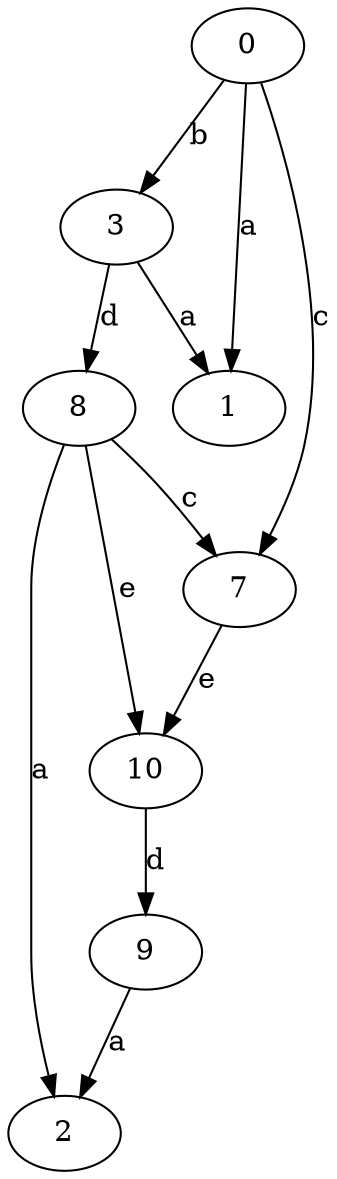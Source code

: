 strict digraph  {
1;
2;
3;
0;
7;
8;
9;
10;
3 -> 1  [label=a];
3 -> 8  [label=d];
0 -> 1  [label=a];
0 -> 3  [label=b];
0 -> 7  [label=c];
7 -> 10  [label=e];
8 -> 2  [label=a];
8 -> 7  [label=c];
8 -> 10  [label=e];
9 -> 2  [label=a];
10 -> 9  [label=d];
}
